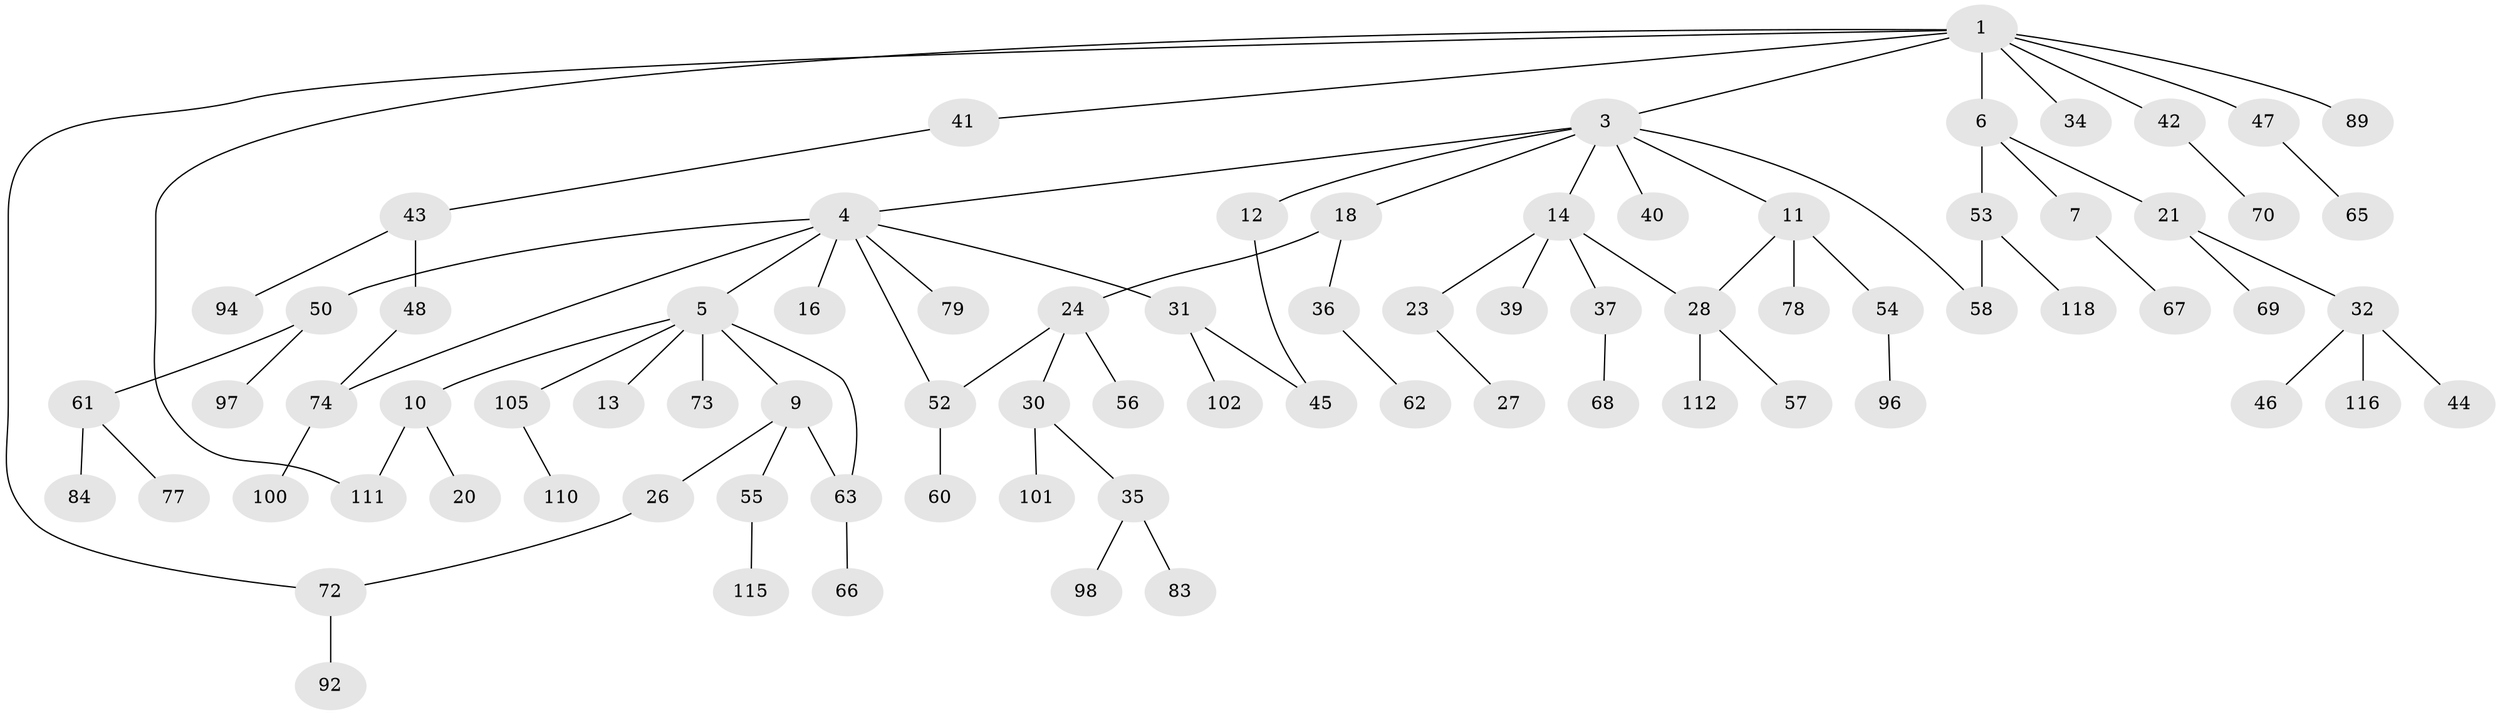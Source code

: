// Generated by graph-tools (version 1.1) at 2025/23/03/03/25 07:23:33]
// undirected, 80 vertices, 87 edges
graph export_dot {
graph [start="1"]
  node [color=gray90,style=filled];
  1 [super="+2"];
  3 [super="+22"];
  4 [super="+29"];
  5 [super="+8"];
  6;
  7 [super="+15"];
  9 [super="+51"];
  10 [super="+25"];
  11 [super="+17"];
  12;
  13;
  14 [super="+19"];
  16;
  18;
  20;
  21 [super="+33"];
  23;
  24 [super="+86"];
  26;
  27;
  28 [super="+38"];
  30;
  31 [super="+80"];
  32 [super="+82"];
  34;
  35 [super="+49"];
  36 [super="+104"];
  37;
  39;
  40;
  41;
  42;
  43 [super="+85"];
  44;
  45;
  46 [super="+59"];
  47;
  48;
  50 [super="+71"];
  52 [super="+109"];
  53 [super="+103"];
  54 [super="+75"];
  55 [super="+88"];
  56;
  57 [super="+64"];
  58;
  60 [super="+87"];
  61 [super="+76"];
  62;
  63 [super="+93"];
  65;
  66 [super="+90"];
  67;
  68 [super="+99"];
  69;
  70 [super="+117"];
  72 [super="+81"];
  73 [super="+91"];
  74 [super="+95"];
  77 [super="+108"];
  78;
  79 [super="+107"];
  83;
  84;
  89;
  92;
  94 [super="+114"];
  96 [super="+113"];
  97;
  98;
  100;
  101 [super="+106"];
  102;
  105;
  110;
  111;
  112;
  115;
  116;
  118;
  1 -- 6;
  1 -- 34;
  1 -- 42;
  1 -- 72;
  1 -- 89;
  1 -- 3;
  1 -- 41;
  1 -- 47;
  1 -- 111;
  3 -- 4;
  3 -- 11;
  3 -- 12;
  3 -- 14;
  3 -- 18;
  3 -- 40;
  3 -- 58;
  4 -- 5;
  4 -- 16;
  4 -- 31;
  4 -- 50;
  4 -- 74;
  4 -- 79;
  4 -- 52;
  5 -- 13;
  5 -- 73;
  5 -- 105;
  5 -- 9;
  5 -- 10;
  5 -- 63;
  6 -- 7;
  6 -- 21;
  6 -- 53;
  7 -- 67;
  9 -- 26;
  9 -- 55;
  9 -- 63;
  10 -- 20;
  10 -- 111;
  11 -- 78;
  11 -- 28;
  11 -- 54;
  12 -- 45;
  14 -- 23;
  14 -- 39;
  14 -- 28;
  14 -- 37;
  18 -- 24;
  18 -- 36;
  21 -- 32;
  21 -- 69;
  23 -- 27;
  24 -- 30;
  24 -- 52;
  24 -- 56;
  26 -- 72;
  28 -- 57;
  28 -- 112;
  30 -- 35;
  30 -- 101;
  31 -- 45;
  31 -- 102;
  32 -- 44;
  32 -- 46;
  32 -- 116;
  35 -- 83;
  35 -- 98;
  36 -- 62;
  37 -- 68;
  41 -- 43;
  42 -- 70;
  43 -- 48;
  43 -- 94;
  47 -- 65;
  48 -- 74;
  50 -- 61;
  50 -- 97;
  52 -- 60;
  53 -- 58;
  53 -- 118;
  54 -- 96;
  55 -- 115;
  61 -- 77;
  61 -- 84;
  63 -- 66;
  72 -- 92;
  74 -- 100;
  105 -- 110;
}

